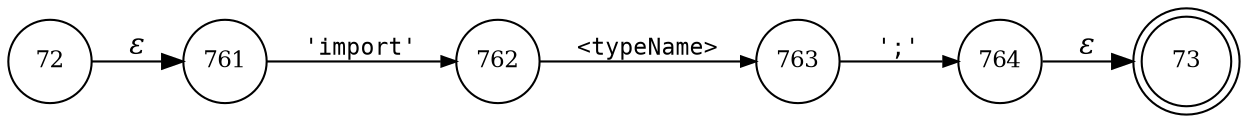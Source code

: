 digraph ATN {
rankdir=LR;
s73[fontsize=11, label="73", shape=doublecircle, fixedsize=true, width=.6];
s72[fontsize=11,label="72", shape=circle, fixedsize=true, width=.55, peripheries=1];
s761[fontsize=11,label="761", shape=circle, fixedsize=true, width=.55, peripheries=1];
s762[fontsize=11,label="762", shape=circle, fixedsize=true, width=.55, peripheries=1];
s763[fontsize=11,label="763", shape=circle, fixedsize=true, width=.55, peripheries=1];
s764[fontsize=11,label="764", shape=circle, fixedsize=true, width=.55, peripheries=1];
s72 -> s761 [fontname="Times-Italic", label="&epsilon;"];
s761 -> s762 [fontsize=11, fontname="Courier", arrowsize=.7, label = "'import'", arrowhead = normal];
s762 -> s763 [fontsize=11, fontname="Courier", arrowsize=.7, label = "<typeName>", arrowhead = normal];
s763 -> s764 [fontsize=11, fontname="Courier", arrowsize=.7, label = "';'", arrowhead = normal];
s764 -> s73 [fontname="Times-Italic", label="&epsilon;"];
}